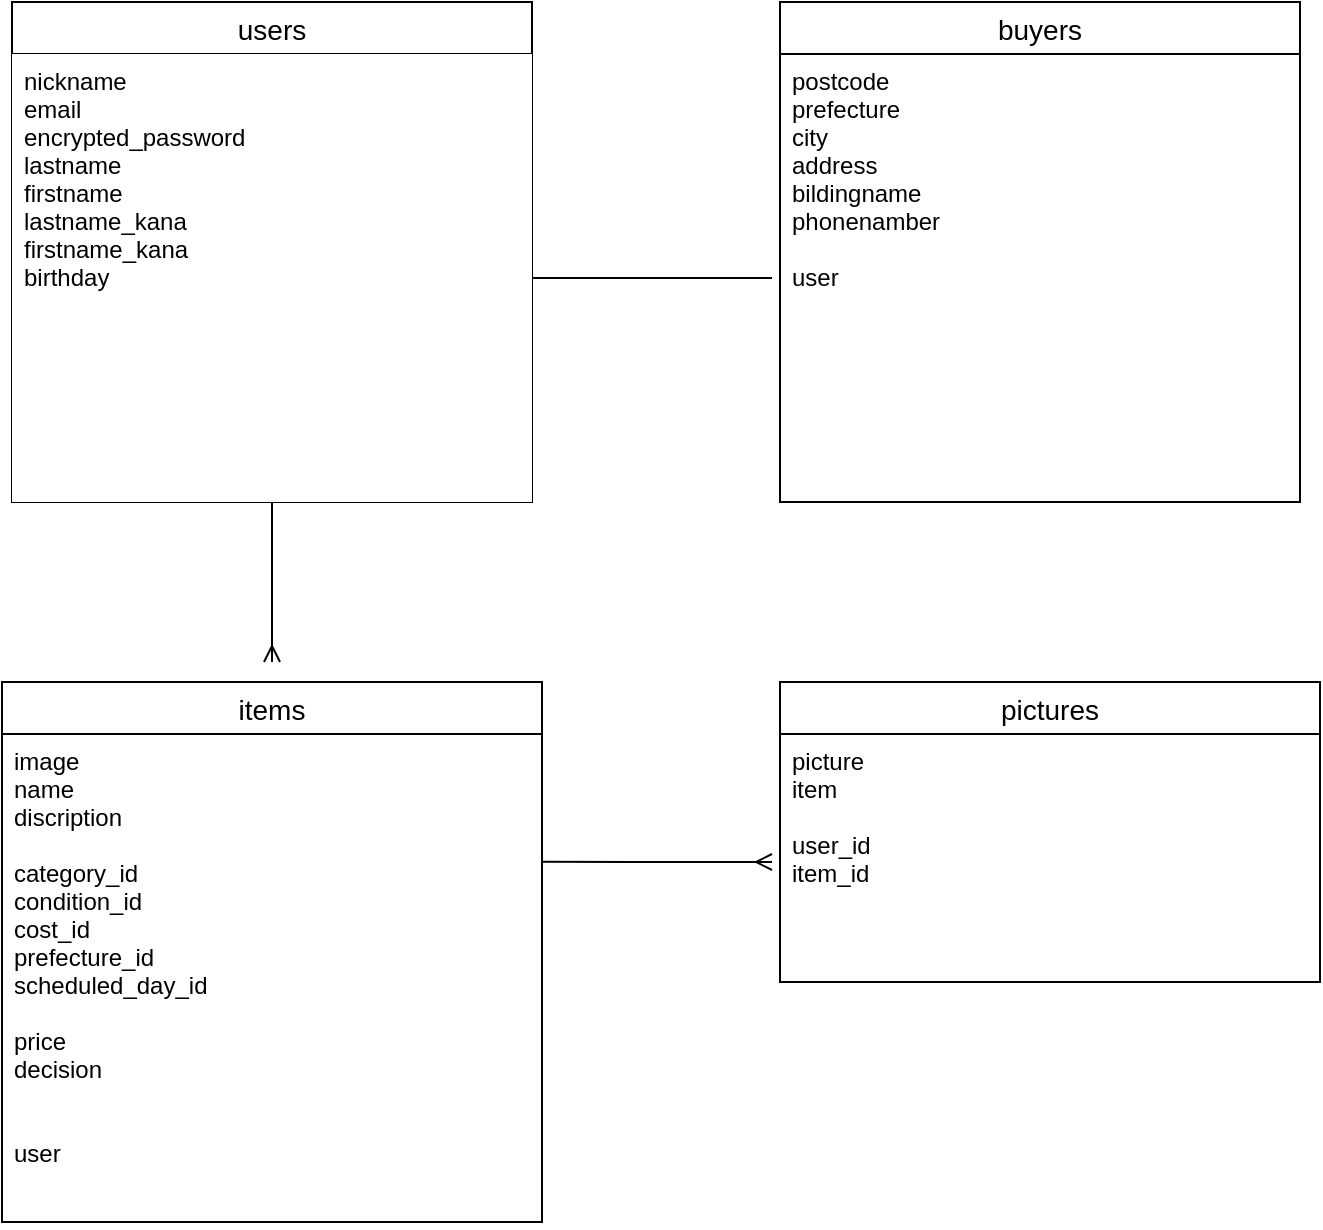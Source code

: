 <mxfile>
    <diagram id="yCRmmfRoRuc63gC_MCcc" name="ページ1">
        <mxGraphModel dx="211" dy="622" grid="1" gridSize="10" guides="1" tooltips="1" connect="1" arrows="1" fold="1" page="1" pageScale="1" pageWidth="827" pageHeight="1169" math="0" shadow="0">
            <root>
                <mxCell id="0"/>
                <mxCell id="1" parent="0"/>
                <mxCell id="19" style="edgeStyle=none;html=1;endArrow=ERmany;endFill=0;" edge="1" parent="1" source="2">
                    <mxGeometry relative="1" as="geometry">
                        <mxPoint x="160" y="360" as="targetPoint"/>
                    </mxGeometry>
                </mxCell>
                <mxCell id="2" value="users" style="swimlane;fontStyle=0;childLayout=stackLayout;horizontal=1;startSize=26;horizontalStack=0;resizeParent=1;resizeParentMax=0;resizeLast=0;collapsible=1;marginBottom=0;align=center;fontSize=14;" vertex="1" parent="1">
                    <mxGeometry x="30" y="30" width="260" height="250" as="geometry"/>
                </mxCell>
                <mxCell id="4" value="nickname&#10;email&#10;encrypted_password&#10;lastname&#10;firstname&#10;lastname_kana&#10;firstname_kana&#10;birthday" style="text;strokeColor=none;fillColor=default;spacingLeft=4;spacingRight=4;overflow=hidden;rotatable=0;points=[[0,0.5],[1,0.5]];portConstraint=eastwest;fontSize=12;" vertex="1" parent="2">
                    <mxGeometry y="26" width="260" height="224" as="geometry"/>
                </mxCell>
                <mxCell id="6" value="items" style="swimlane;fontStyle=0;childLayout=stackLayout;horizontal=1;startSize=26;horizontalStack=0;resizeParent=1;resizeParentMax=0;resizeLast=0;collapsible=1;marginBottom=0;align=center;fontSize=14;" vertex="1" parent="1">
                    <mxGeometry x="25" y="370" width="270" height="270" as="geometry"/>
                </mxCell>
                <mxCell id="7" value="image&#10;name&#10;discription&#10;&#10;category_id&#10;condition_id&#10;cost_id&#10;prefecture_id&#10;scheduled_day_id&#10;&#10;price&#10;decision&#10;&#10;&#10;user" style="text;strokeColor=none;fillColor=none;spacingLeft=4;spacingRight=4;overflow=hidden;rotatable=0;points=[[0,0.5],[1,0.5]];portConstraint=eastwest;fontSize=12;" vertex="1" parent="6">
                    <mxGeometry y="26" width="270" height="244" as="geometry"/>
                </mxCell>
                <mxCell id="10" value="buyers" style="swimlane;fontStyle=0;childLayout=stackLayout;horizontal=1;startSize=26;horizontalStack=0;resizeParent=1;resizeParentMax=0;resizeLast=0;collapsible=1;marginBottom=0;align=center;fontSize=14;fillColor=default;" vertex="1" parent="1">
                    <mxGeometry x="414" y="30" width="260" height="250" as="geometry"/>
                </mxCell>
                <mxCell id="11" value="postcode&#10;prefecture&#10;city&#10;address&#10;bildingname&#10;phonenamber&#10;&#10;user" style="text;strokeColor=none;fillColor=none;spacingLeft=4;spacingRight=4;overflow=hidden;rotatable=0;points=[[0,0.5],[1,0.5]];portConstraint=eastwest;fontSize=12;" vertex="1" parent="10">
                    <mxGeometry y="26" width="260" height="224" as="geometry"/>
                </mxCell>
                <mxCell id="14" value="pictures" style="swimlane;fontStyle=0;childLayout=stackLayout;horizontal=1;startSize=26;horizontalStack=0;resizeParent=1;resizeParentMax=0;resizeLast=0;collapsible=1;marginBottom=0;align=center;fontSize=14;fillColor=default;" vertex="1" parent="1">
                    <mxGeometry x="414" y="370" width="270" height="150" as="geometry"/>
                </mxCell>
                <mxCell id="15" value="picture&#10;item&#10;&#10;user_id&#10;item_id" style="text;strokeColor=none;fillColor=none;spacingLeft=4;spacingRight=4;overflow=hidden;rotatable=0;points=[[0,0.5],[1,0.5]];portConstraint=eastwest;fontSize=12;" vertex="1" parent="14">
                    <mxGeometry y="26" width="270" height="124" as="geometry"/>
                </mxCell>
                <mxCell id="23" style="edgeStyle=none;html=1;endArrow=ERmany;endFill=0;exitX=1;exitY=0.262;exitDx=0;exitDy=0;exitPerimeter=0;" edge="1" parent="1" source="7">
                    <mxGeometry relative="1" as="geometry">
                        <mxPoint x="410" y="460" as="targetPoint"/>
                        <mxPoint x="310" y="458" as="sourcePoint"/>
                        <Array as="points">
                            <mxPoint x="350" y="460"/>
                        </Array>
                    </mxGeometry>
                </mxCell>
                <mxCell id="24" style="edgeStyle=none;html=1;endArrow=none;endFill=0;" edge="1" parent="1" source="4">
                    <mxGeometry relative="1" as="geometry">
                        <mxPoint x="410" y="168" as="targetPoint"/>
                    </mxGeometry>
                </mxCell>
            </root>
        </mxGraphModel>
    </diagram>
</mxfile>